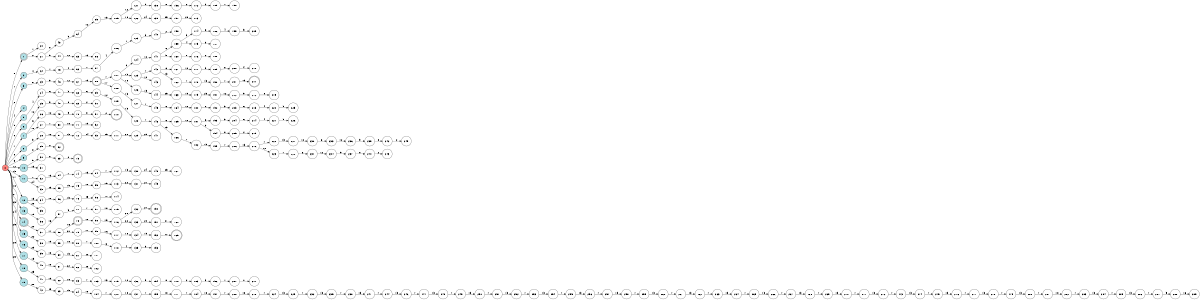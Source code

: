 digraph APTA {
__start0 [label="" shape="none"];

rankdir=LR;
size="8,5";

s0 [style="filled", color="black", fillcolor="#ff817b" shape="circle", label="0"];
s1 [style="rounded,filled", color="black", fillcolor="powderblue" shape="doublecircle", label="1"];
s2 [style="filled", color="black", fillcolor="powderblue" shape="circle", label="2"];
s3 [style="filled", color="black", fillcolor="powderblue" shape="circle", label="3"];
s4 [style="filled", color="black", fillcolor="powderblue" shape="circle", label="4"];
s5 [style="filled", color="black", fillcolor="powderblue" shape="circle", label="5"];
s6 [style="filled", color="black", fillcolor="powderblue" shape="circle", label="6"];
s7 [style="filled", color="black", fillcolor="powderblue" shape="circle", label="7"];
s8 [style="filled", color="black", fillcolor="powderblue" shape="circle", label="8"];
s9 [style="filled", color="black", fillcolor="powderblue" shape="circle", label="9"];
s10 [style="filled", color="black", fillcolor="powderblue" shape="circle", label="10"];
s11 [style="filled", color="black", fillcolor="powderblue" shape="circle", label="11"];
s12 [style="filled", color="black", fillcolor="powderblue" shape="circle", label="12"];
s13 [style="filled", color="black", fillcolor="powderblue" shape="circle", label="13"];
s14 [style="rounded,filled", color="black", fillcolor="powderblue" shape="doublecircle", label="14"];
s15 [style="filled", color="black", fillcolor="powderblue" shape="circle", label="15"];
s16 [style="filled", color="black", fillcolor="powderblue" shape="circle", label="16"];
s17 [style="filled", color="black", fillcolor="powderblue" shape="circle", label="17"];
s18 [style="filled", color="black", fillcolor="powderblue" shape="circle", label="18"];
s19 [style="filled", color="black", fillcolor="powderblue" shape="circle", label="19"];
s20 [style="filled", color="black", fillcolor="white" shape="circle", label="20"];
s21 [style="filled", color="black", fillcolor="white" shape="circle", label="21"];
s22 [style="filled", color="black", fillcolor="white" shape="circle", label="22"];
s23 [style="filled", color="black", fillcolor="white" shape="circle", label="23"];
s24 [style="filled", color="black", fillcolor="white" shape="circle", label="24"];
s25 [style="filled", color="black", fillcolor="white" shape="circle", label="25"];
s26 [style="filled", color="black", fillcolor="white" shape="circle", label="26"];
s27 [style="filled", color="black", fillcolor="white" shape="circle", label="27"];
s28 [style="filled", color="black", fillcolor="white" shape="circle", label="28"];
s29 [style="filled", color="black", fillcolor="white" shape="circle", label="29"];
s30 [style="filled", color="black", fillcolor="white" shape="circle", label="30"];
s31 [style="filled", color="black", fillcolor="white" shape="circle", label="31"];
s32 [style="filled", color="black", fillcolor="white" shape="circle", label="32"];
s33 [style="filled", color="black", fillcolor="white" shape="circle", label="33"];
s34 [style="filled", color="black", fillcolor="white" shape="circle", label="34"];
s35 [style="filled", color="black", fillcolor="white" shape="circle", label="35"];
s36 [style="filled", color="black", fillcolor="white" shape="circle", label="36"];
s37 [style="filled", color="black", fillcolor="white" shape="circle", label="37"];
s38 [style="filled", color="black", fillcolor="white" shape="circle", label="38"];
s39 [style="filled", color="black", fillcolor="white" shape="circle", label="39"];
s40 [style="filled", color="black", fillcolor="white" shape="circle", label="40"];
s41 [style="filled", color="black", fillcolor="white" shape="circle", label="41"];
s42 [style="filled", color="black", fillcolor="white" shape="circle", label="42"];
s43 [style="filled", color="black", fillcolor="white" shape="circle", label="43"];
s44 [style="filled", color="black", fillcolor="white" shape="circle", label="44"];
s45 [style="filled", color="black", fillcolor="white" shape="circle", label="45"];
s46 [style="filled", color="black", fillcolor="white" shape="circle", label="46"];
s47 [style="filled", color="black", fillcolor="white" shape="circle", label="47"];
s48 [style="filled", color="black", fillcolor="white" shape="circle", label="48"];
s49 [style="filled", color="black", fillcolor="white" shape="circle", label="49"];
s50 [style="filled", color="black", fillcolor="white" shape="circle", label="50"];
s51 [style="filled", color="black", fillcolor="white" shape="circle", label="51"];
s52 [style="rounded,filled", color="black", fillcolor="white" shape="doublecircle", label="52"];
s53 [style="filled", color="black", fillcolor="white" shape="circle", label="53"];
s54 [style="filled", color="black", fillcolor="white" shape="circle", label="54"];
s55 [style="filled", color="black", fillcolor="white" shape="circle", label="55"];
s56 [style="filled", color="black", fillcolor="white" shape="circle", label="56"];
s57 [style="filled", color="black", fillcolor="white" shape="circle", label="57"];
s58 [style="filled", color="black", fillcolor="white" shape="circle", label="58"];
s59 [style="filled", color="black", fillcolor="white" shape="circle", label="59"];
s60 [style="filled", color="black", fillcolor="white" shape="circle", label="60"];
s61 [style="filled", color="black", fillcolor="white" shape="circle", label="61"];
s62 [style="filled", color="black", fillcolor="white" shape="circle", label="62"];
s63 [style="filled", color="black", fillcolor="white" shape="circle", label="63"];
s64 [style="filled", color="black", fillcolor="white" shape="circle", label="64"];
s65 [style="filled", color="black", fillcolor="white" shape="circle", label="65"];
s66 [style="filled", color="black", fillcolor="white" shape="circle", label="66"];
s67 [style="filled", color="black", fillcolor="white" shape="circle", label="67"];
s68 [style="filled", color="black", fillcolor="white" shape="circle", label="68"];
s69 [style="filled", color="black", fillcolor="white" shape="circle", label="69"];
s70 [style="filled", color="black", fillcolor="white" shape="circle", label="70"];
s71 [style="filled", color="black", fillcolor="white" shape="circle", label="71"];
s72 [style="filled", color="black", fillcolor="white" shape="circle", label="72"];
s73 [style="rounded,filled", color="black", fillcolor="white" shape="doublecircle", label="73"];
s74 [style="filled", color="black", fillcolor="white" shape="circle", label="74"];
s75 [style="filled", color="black", fillcolor="white" shape="circle", label="75"];
s76 [style="filled", color="black", fillcolor="white" shape="circle", label="76"];
s77 [style="filled", color="black", fillcolor="white" shape="circle", label="77"];
s78 [style="rounded,filled", color="black", fillcolor="white" shape="doublecircle", label="78"];
s79 [style="filled", color="black", fillcolor="white" shape="circle", label="79"];
s80 [style="filled", color="black", fillcolor="white" shape="circle", label="80"];
s81 [style="filled", color="black", fillcolor="white" shape="circle", label="81"];
s82 [style="filled", color="black", fillcolor="white" shape="circle", label="82"];
s83 [style="filled", color="black", fillcolor="white" shape="circle", label="83"];
s84 [style="filled", color="black", fillcolor="white" shape="circle", label="84"];
s85 [style="filled", color="black", fillcolor="white" shape="circle", label="85"];
s86 [style="filled", color="black", fillcolor="white" shape="circle", label="86"];
s87 [style="filled", color="black", fillcolor="white" shape="circle", label="87"];
s88 [style="rounded,filled", color="black", fillcolor="white" shape="doublecircle", label="88"];
s89 [style="filled", color="black", fillcolor="white" shape="circle", label="89"];
s90 [style="filled", color="black", fillcolor="white" shape="circle", label="90"];
s91 [style="filled", color="black", fillcolor="white" shape="circle", label="91"];
s92 [style="filled", color="black", fillcolor="white" shape="circle", label="92"];
s93 [style="filled", color="black", fillcolor="white" shape="circle", label="93"];
s94 [style="filled", color="black", fillcolor="white" shape="circle", label="94"];
s95 [style="filled", color="black", fillcolor="white" shape="circle", label="95"];
s96 [style="filled", color="black", fillcolor="white" shape="circle", label="96"];
s97 [style="filled", color="black", fillcolor="white" shape="circle", label="97"];
s98 [style="filled", color="black", fillcolor="white" shape="circle", label="98"];
s99 [style="filled", color="black", fillcolor="white" shape="circle", label="99"];
s100 [style="filled", color="black", fillcolor="white" shape="circle", label="100"];
s101 [style="filled", color="black", fillcolor="white" shape="circle", label="101"];
s102 [style="filled", color="black", fillcolor="white" shape="circle", label="102"];
s103 [style="filled", color="black", fillcolor="white" shape="circle", label="103"];
s104 [style="filled", color="black", fillcolor="white" shape="circle", label="104"];
s105 [style="filled", color="black", fillcolor="white" shape="circle", label="105"];
s106 [style="filled", color="black", fillcolor="white" shape="circle", label="106"];
s107 [style="filled", color="black", fillcolor="white" shape="circle", label="107"];
s108 [style="filled", color="black", fillcolor="white" shape="circle", label="108"];
s109 [style="filled", color="black", fillcolor="white" shape="circle", label="109"];
s110 [style="rounded,filled", color="black", fillcolor="white" shape="doublecircle", label="110"];
s111 [style="filled", color="black", fillcolor="white" shape="circle", label="111"];
s112 [style="filled", color="black", fillcolor="white" shape="circle", label="112"];
s113 [style="filled", color="black", fillcolor="white" shape="circle", label="113"];
s114 [style="filled", color="black", fillcolor="white" shape="circle", label="114"];
s115 [style="filled", color="black", fillcolor="white" shape="circle", label="115"];
s116 [style="filled", color="black", fillcolor="white" shape="circle", label="116"];
s117 [style="filled", color="black", fillcolor="white" shape="circle", label="117"];
s118 [style="filled", color="black", fillcolor="white" shape="circle", label="118"];
s119 [style="filled", color="black", fillcolor="white" shape="circle", label="119"];
s120 [style="filled", color="black", fillcolor="white" shape="circle", label="120"];
s121 [style="filled", color="black", fillcolor="white" shape="circle", label="121"];
s122 [style="filled", color="black", fillcolor="white" shape="circle", label="122"];
s123 [style="filled", color="black", fillcolor="white" shape="circle", label="123"];
s124 [style="filled", color="black", fillcolor="white" shape="circle", label="124"];
s125 [style="filled", color="black", fillcolor="white" shape="circle", label="125"];
s126 [style="filled", color="black", fillcolor="white" shape="circle", label="126"];
s127 [style="filled", color="black", fillcolor="white" shape="circle", label="127"];
s128 [style="filled", color="black", fillcolor="white" shape="circle", label="128"];
s129 [style="filled", color="black", fillcolor="white" shape="circle", label="129"];
s130 [style="filled", color="black", fillcolor="white" shape="circle", label="130"];
s131 [style="filled", color="black", fillcolor="white" shape="circle", label="131"];
s132 [style="filled", color="black", fillcolor="white" shape="circle", label="132"];
s133 [style="filled", color="black", fillcolor="white" shape="circle", label="133"];
s134 [style="filled", color="black", fillcolor="white" shape="circle", label="134"];
s135 [style="filled", color="black", fillcolor="white" shape="circle", label="135"];
s136 [style="filled", color="black", fillcolor="white" shape="circle", label="136"];
s137 [style="filled", color="black", fillcolor="white" shape="circle", label="137"];
s138 [style="filled", color="black", fillcolor="white" shape="circle", label="138"];
s139 [style="filled", color="black", fillcolor="white" shape="circle", label="139"];
s140 [style="filled", color="black", fillcolor="white" shape="circle", label="140"];
s141 [style="filled", color="black", fillcolor="white" shape="circle", label="141"];
s142 [style="filled", color="black", fillcolor="white" shape="circle", label="142"];
s143 [style="filled", color="black", fillcolor="white" shape="circle", label="143"];
s144 [style="filled", color="black", fillcolor="white" shape="circle", label="144"];
s145 [style="filled", color="black", fillcolor="white" shape="circle", label="145"];
s146 [style="filled", color="black", fillcolor="white" shape="circle", label="146"];
s147 [style="filled", color="black", fillcolor="white" shape="circle", label="147"];
s148 [style="filled", color="black", fillcolor="white" shape="circle", label="148"];
s149 [style="filled", color="black", fillcolor="white" shape="circle", label="149"];
s150 [style="rounded,filled", color="black", fillcolor="white" shape="doublecircle", label="150"];
s151 [style="filled", color="black", fillcolor="white" shape="circle", label="151"];
s152 [style="filled", color="black", fillcolor="white" shape="circle", label="152"];
s153 [style="filled", color="black", fillcolor="white" shape="circle", label="153"];
s154 [style="filled", color="black", fillcolor="white" shape="circle", label="154"];
s155 [style="filled", color="black", fillcolor="white" shape="circle", label="155"];
s156 [style="filled", color="black", fillcolor="white" shape="circle", label="156"];
s157 [style="filled", color="black", fillcolor="white" shape="circle", label="157"];
s158 [style="filled", color="black", fillcolor="white" shape="circle", label="158"];
s159 [style="filled", color="black", fillcolor="white" shape="circle", label="159"];
s160 [style="filled", color="black", fillcolor="white" shape="circle", label="160"];
s161 [style="filled", color="black", fillcolor="white" shape="circle", label="161"];
s162 [style="filled", color="black", fillcolor="white" shape="circle", label="162"];
s163 [style="filled", color="black", fillcolor="white" shape="circle", label="163"];
s164 [style="filled", color="black", fillcolor="white" shape="circle", label="164"];
s165 [style="filled", color="black", fillcolor="white" shape="circle", label="165"];
s166 [style="filled", color="black", fillcolor="white" shape="circle", label="166"];
s167 [style="filled", color="black", fillcolor="white" shape="circle", label="167"];
s168 [style="filled", color="black", fillcolor="white" shape="circle", label="168"];
s169 [style="rounded,filled", color="black", fillcolor="white" shape="doublecircle", label="169"];
s170 [style="filled", color="black", fillcolor="white" shape="circle", label="170"];
s171 [style="filled", color="black", fillcolor="white" shape="circle", label="171"];
s172 [style="filled", color="black", fillcolor="white" shape="circle", label="172"];
s173 [style="filled", color="black", fillcolor="white" shape="circle", label="173"];
s174 [style="filled", color="black", fillcolor="white" shape="circle", label="174"];
s175 [style="filled", color="black", fillcolor="white" shape="circle", label="175"];
s176 [style="filled", color="black", fillcolor="white" shape="circle", label="176"];
s177 [style="filled", color="black", fillcolor="white" shape="circle", label="177"];
s178 [style="filled", color="black", fillcolor="white" shape="circle", label="178"];
s179 [style="filled", color="black", fillcolor="white" shape="circle", label="179"];
s180 [style="filled", color="black", fillcolor="white" shape="circle", label="180"];
s181 [style="filled", color="black", fillcolor="white" shape="circle", label="181"];
s182 [style="filled", color="black", fillcolor="white" shape="circle", label="182"];
s183 [style="filled", color="black", fillcolor="white" shape="circle", label="183"];
s184 [style="filled", color="black", fillcolor="white" shape="circle", label="184"];
s185 [style="filled", color="black", fillcolor="white" shape="circle", label="185"];
s186 [style="filled", color="black", fillcolor="white" shape="circle", label="186"];
s187 [style="filled", color="black", fillcolor="white" shape="circle", label="187"];
s188 [style="filled", color="black", fillcolor="white" shape="circle", label="188"];
s189 [style="filled", color="black", fillcolor="white" shape="circle", label="189"];
s190 [style="filled", color="black", fillcolor="white" shape="circle", label="190"];
s191 [style="filled", color="black", fillcolor="white" shape="circle", label="191"];
s192 [style="filled", color="black", fillcolor="white" shape="circle", label="192"];
s193 [style="filled", color="black", fillcolor="white" shape="circle", label="193"];
s194 [style="filled", color="black", fillcolor="white" shape="circle", label="194"];
s195 [style="filled", color="black", fillcolor="white" shape="circle", label="195"];
s196 [style="filled", color="black", fillcolor="white" shape="circle", label="196"];
s197 [style="filled", color="black", fillcolor="white" shape="circle", label="197"];
s198 [style="filled", color="black", fillcolor="white" shape="circle", label="198"];
s199 [style="filled", color="black", fillcolor="white" shape="circle", label="199"];
s200 [style="filled", color="black", fillcolor="white" shape="circle", label="200"];
s201 [style="filled", color="black", fillcolor="white" shape="circle", label="201"];
s202 [style="filled", color="black", fillcolor="white" shape="circle", label="202"];
s203 [style="filled", color="black", fillcolor="white" shape="circle", label="203"];
s204 [style="filled", color="black", fillcolor="white" shape="circle", label="204"];
s205 [style="filled", color="black", fillcolor="white" shape="circle", label="205"];
s206 [style="filled", color="black", fillcolor="white" shape="circle", label="206"];
s207 [style="filled", color="black", fillcolor="white" shape="circle", label="207"];
s208 [style="filled", color="black", fillcolor="white" shape="circle", label="208"];
s209 [style="filled", color="black", fillcolor="white" shape="circle", label="209"];
s210 [style="filled", color="black", fillcolor="white" shape="circle", label="210"];
s211 [style="rounded,filled", color="black", fillcolor="white" shape="doublecircle", label="211"];
s212 [style="filled", color="black", fillcolor="white" shape="circle", label="212"];
s213 [style="filled", color="black", fillcolor="white" shape="circle", label="213"];
s214 [style="filled", color="black", fillcolor="white" shape="circle", label="214"];
s215 [style="filled", color="black", fillcolor="white" shape="circle", label="215"];
s216 [style="filled", color="black", fillcolor="white" shape="circle", label="216"];
s217 [style="filled", color="black", fillcolor="white" shape="circle", label="217"];
s218 [style="filled", color="black", fillcolor="white" shape="circle", label="218"];
s219 [style="filled", color="black", fillcolor="white" shape="circle", label="219"];
s220 [style="filled", color="black", fillcolor="white" shape="circle", label="220"];
s221 [style="filled", color="black", fillcolor="white" shape="circle", label="221"];
s222 [style="filled", color="black", fillcolor="white" shape="circle", label="222"];
s223 [style="filled", color="black", fillcolor="white" shape="circle", label="223"];
s224 [style="filled", color="black", fillcolor="white" shape="circle", label="224"];
s225 [style="filled", color="black", fillcolor="white" shape="circle", label="225"];
s226 [style="filled", color="black", fillcolor="white" shape="circle", label="226"];
s227 [style="filled", color="black", fillcolor="white" shape="circle", label="227"];
s228 [style="filled", color="black", fillcolor="white" shape="circle", label="228"];
s229 [style="filled", color="black", fillcolor="white" shape="circle", label="229"];
s230 [style="filled", color="black", fillcolor="white" shape="circle", label="230"];
s231 [style="filled", color="black", fillcolor="white" shape="circle", label="231"];
s232 [style="filled", color="black", fillcolor="white" shape="circle", label="232"];
s233 [style="filled", color="black", fillcolor="white" shape="circle", label="233"];
s234 [style="filled", color="black", fillcolor="white" shape="circle", label="234"];
s235 [style="filled", color="black", fillcolor="white" shape="circle", label="235"];
s236 [style="filled", color="black", fillcolor="white" shape="circle", label="236"];
s237 [style="filled", color="black", fillcolor="white" shape="circle", label="237"];
s238 [style="filled", color="black", fillcolor="white" shape="circle", label="238"];
s239 [style="filled", color="black", fillcolor="white" shape="circle", label="239"];
s240 [style="filled", color="black", fillcolor="white" shape="circle", label="240"];
s241 [style="filled", color="black", fillcolor="white" shape="circle", label="241"];
s242 [style="filled", color="black", fillcolor="white" shape="circle", label="242"];
s243 [style="filled", color="black", fillcolor="white" shape="circle", label="243"];
s244 [style="filled", color="black", fillcolor="white" shape="circle", label="244"];
s245 [style="filled", color="black", fillcolor="white" shape="circle", label="245"];
s246 [style="filled", color="black", fillcolor="white" shape="circle", label="246"];
s247 [style="filled", color="black", fillcolor="white" shape="circle", label="247"];
s248 [style="filled", color="black", fillcolor="white" shape="circle", label="248"];
s249 [style="filled", color="black", fillcolor="white" shape="circle", label="249"];
s250 [style="filled", color="black", fillcolor="white" shape="circle", label="250"];
s251 [style="filled", color="black", fillcolor="white" shape="circle", label="251"];
s252 [style="filled", color="black", fillcolor="white" shape="circle", label="252"];
s253 [style="filled", color="black", fillcolor="white" shape="circle", label="253"];
s254 [style="filled", color="black", fillcolor="white" shape="circle", label="254"];
s255 [style="filled", color="black", fillcolor="white" shape="circle", label="255"];
s256 [style="filled", color="black", fillcolor="white" shape="circle", label="256"];
s257 [style="filled", color="black", fillcolor="white" shape="circle", label="257"];
s258 [style="filled", color="black", fillcolor="white" shape="circle", label="258"];
s259 [style="filled", color="black", fillcolor="white" shape="circle", label="259"];
s260 [style="filled", color="black", fillcolor="white" shape="circle", label="260"];
s261 [style="filled", color="black", fillcolor="white" shape="circle", label="261"];
s262 [style="filled", color="black", fillcolor="white" shape="circle", label="262"];
s263 [style="filled", color="black", fillcolor="white" shape="circle", label="263"];
s264 [style="filled", color="black", fillcolor="white" shape="circle", label="264"];
s265 [style="filled", color="black", fillcolor="white" shape="circle", label="265"];
s266 [style="filled", color="black", fillcolor="white" shape="circle", label="266"];
s267 [style="filled", color="black", fillcolor="white" shape="circle", label="267"];
s268 [style="filled", color="black", fillcolor="white" shape="circle", label="268"];
s269 [style="filled", color="black", fillcolor="white" shape="circle", label="269"];
s270 [style="filled", color="black", fillcolor="white" shape="circle", label="270"];
s271 [style="filled", color="black", fillcolor="white" shape="circle", label="271"];
s272 [style="filled", color="black", fillcolor="white" shape="circle", label="272"];
s273 [style="filled", color="black", fillcolor="white" shape="circle", label="273"];
s274 [style="filled", color="black", fillcolor="white" shape="circle", label="274"];
s275 [style="filled", color="black", fillcolor="white" shape="circle", label="275"];
s276 [style="filled", color="black", fillcolor="white" shape="circle", label="276"];
s277 [style="filled", color="black", fillcolor="white" shape="circle", label="277"];
s278 [style="filled", color="black", fillcolor="white" shape="circle", label="278"];
s279 [style="filled", color="black", fillcolor="white" shape="circle", label="279"];
s280 [style="filled", color="black", fillcolor="white" shape="circle", label="280"];
s281 [style="filled", color="black", fillcolor="white" shape="circle", label="281"];
s282 [style="filled", color="black", fillcolor="white" shape="circle", label="282"];
s283 [style="filled", color="black", fillcolor="white" shape="circle", label="283"];
s284 [style="filled", color="black", fillcolor="white" shape="circle", label="284"];
s285 [style="filled", color="black", fillcolor="white" shape="circle", label="285"];
s286 [style="filled", color="black", fillcolor="white" shape="circle", label="286"];
s287 [style="filled", color="black", fillcolor="white" shape="circle", label="287"];
s288 [style="filled", color="black", fillcolor="white" shape="circle", label="288"];
s289 [style="filled", color="black", fillcolor="white" shape="circle", label="289"];
s0 -> s1 [label="0"];
s0 -> s2 [label="1"];
s0 -> s3 [label="2"];
s0 -> s4 [label="4"];
s0 -> s5 [label="5"];
s0 -> s6 [label="6"];
s0 -> s7 [label="7"];
s0 -> s8 [label="8"];
s0 -> s9 [label="9"];
s0 -> s10 [label="12"];
s0 -> s11 [label="13"];
s0 -> s12 [label="17"];
s0 -> s13 [label="18"];
s0 -> s14 [label="21"];
s0 -> s15 [label="23"];
s0 -> s16 [label="24"];
s0 -> s17 [label="25"];
s0 -> s18 [label="28"];
s0 -> s19 [label="29"];
s1 -> s20 [label="1"];
s1 -> s21 [label="2"];
s2 -> s22 [label="4"];
s3 -> s23 [label="8"];
s5 -> s24 [label="4"];
s6 -> s25 [label="12"];
s7 -> s26 [label="6"];
s7 -> s27 [label="18"];
s8 -> s28 [label="9"];
s9 -> s29 [label="8"];
s10 -> s30 [label="9"];
s10 -> s31 [label="13"];
s11 -> s32 [label="7"];
s11 -> s33 [label="24"];
s12 -> s34 [label="19"];
s12 -> s35 [label="28"];
s13 -> s36 [label="19"];
s14 -> s37 [label="20"];
s15 -> s38 [label="22"];
s16 -> s39 [label="25"];
s17 -> s40 [label="19"];
s18 -> s41 [label="25"];
s19 -> s42 [label="28"];
s21 -> s43 [label="8"];
s21 -> s44 [label="9"];
s22 -> s45 [label="1"];
s23 -> s46 [label="9"];
s24 -> s47 [label="6"];
s25 -> s48 [label="9"];
s26 -> s49 [label="12"];
s27 -> s50 [label="7"];
s28 -> s51 [label="12"];
s29 -> s52 [label="2"];
s30 -> s53 [label="8"];
s32 -> s54 [label="13"];
s33 -> s55 [label="25"];
s34 -> s56 [label="18"];
s37 -> s57 [label="16"];
s37 -> s58 [label="17"];
s38 -> s59 [label="19"];
s39 -> s60 [label="18"];
s40 -> s61 [label="18"];
s41 -> s62 [label="19"];
s42 -> s63 [label="25"];
s43 -> s64 [label="9"];
s44 -> s65 [label="12"];
s45 -> s66 [label="4"];
s46 -> s67 [label="12"];
s47 -> s68 [label="3"];
s48 -> s69 [label="8"];
s49 -> s70 [label="9"];
s50 -> s71 [label="18"];
s51 -> s72 [label="13"];
s53 -> s73 [label="2"];
s54 -> s74 [label="7"];
s55 -> s75 [label="19"];
s56 -> s76 [label="19"];
s57 -> s77 [label="5"];
s58 -> s78 [label="16"];
s58 -> s79 [label="20"];
s59 -> s80 [label="18"];
s60 -> s81 [label="19"];
s61 -> s82 [label="22"];
s62 -> s83 [label="18"];
s63 -> s84 [label="19"];
s64 -> s85 [label="12"];
s65 -> s86 [label="13"];
s66 -> s87 [label="1"];
s67 -> s88 [label="13"];
s68 -> s89 [label="6"];
s69 -> s90 [label="2"];
s70 -> s91 [label="8"];
s71 -> s92 [label="19"];
s72 -> s93 [label="24"];
s74 -> s94 [label="13"];
s75 -> s95 [label="18"];
s76 -> s96 [label="25"];
s77 -> s97 [label="7"];
s78 -> s98 [label="18"];
s79 -> s99 [label="17"];
s80 -> s100 [label="7"];
s81 -> s101 [label="20"];
s82 -> s102 [label="28"];
s83 -> s103 [label="7"];
s84 -> s104 [label="18"];
s85 -> s105 [label="13"];
s87 -> s106 [label="4"];
s88 -> s107 [label="7"];
s88 -> s108 [label="17"];
s89 -> s109 [label="12"];
s91 -> s110 [label="2"];
s93 -> s111 [label="25"];
s94 -> s112 [label="7"];
s95 -> s113 [label="19"];
s96 -> s114 [label="28"];
s97 -> s115 [label="18"];
s98 -> s116 [label="19"];
s99 -> s117 [label="16"];
s100 -> s118 [label="6"];
s103 -> s119 [label="13"];
s104 -> s120 [label="7"];
s105 -> s121 [label="12"];
s105 -> s122 [label="18"];
s106 -> s123 [label="1"];
s107 -> s124 [label="6"];
s107 -> s125 [label="13"];
s107 -> s126 [label="18"];
s108 -> s127 [label="13"];
s109 -> s128 [label="13"];
s111 -> s129 [label="28"];
s112 -> s130 [label="13"];
s113 -> s131 [label="22"];
s116 -> s132 [label="20"];
s116 -> s133 [label="22"];
s117 -> s134 [label="18"];
s118 -> s135 [label="4"];
s119 -> s136 [label="12"];
s120 -> s137 [label="18"];
s121 -> s138 [label="9"];
s122 -> s139 [label="24"];
s123 -> s140 [label="3"];
s124 -> s141 [label="12"];
s125 -> s142 [label="7"];
s125 -> s143 [label="12"];
s126 -> s144 [label="19"];
s127 -> s145 [label="7"];
s128 -> s146 [label="7"];
s129 -> s147 [label="29"];
s130 -> s148 [label="24"];
s131 -> s149 [label="21"];
s132 -> s150 [label="21"];
s133 -> s151 [label="20"];
s134 -> s152 [label="19"];
s135 -> s153 [label="5"];
s136 -> s154 [label="9"];
s137 -> s155 [label="7"];
s138 -> s156 [label="8"];
s139 -> s157 [label="25"];
s140 -> s158 [label="2"];
s141 -> s159 [label="6"];
s141 -> s160 [label="9"];
s142 -> s161 [label="6"];
s142 -> s162 [label="13"];
s144 -> s163 [label="25"];
s145 -> s164 [label="6"];
s146 -> s165 [label="6"];
s146 -> s166 [label="13"];
s148 -> s167 [label="25"];
s151 -> s168 [label="21"];
s152 -> s169 [label="22"];
s154 -> s170 [label="8"];
s155 -> s171 [label="18"];
s156 -> s172 [label="2"];
s157 -> s173 [label="28"];
s159 -> s174 [label="3"];
s159 -> s175 [label="4"];
s160 -> s176 [label="8"];
s161 -> s177 [label="12"];
s162 -> s178 [label="7"];
s163 -> s179 [label="19"];
s164 -> s180 [label="12"];
s165 -> s181 [label="12"];
s166 -> s182 [label="7"];
s170 -> s183 [label="2"];
s171 -> s184 [label="7"];
s172 -> s185 [label="3"];
s174 -> s186 [label="6"];
s175 -> s187 [label="5"];
s176 -> s188 [label="2"];
s177 -> s189 [label="9"];
s178 -> s190 [label="13"];
s179 -> s191 [label="25"];
s180 -> s192 [label="6"];
s181 -> s193 [label="6"];
s181 -> s194 [label="9"];
s182 -> s195 [label="13"];
s183 -> s196 [label="3"];
s184 -> s197 [label="18"];
s185 -> s198 [label="1"];
s186 -> s199 [label="4"];
s189 -> s200 [label="8"];
s190 -> s201 [label="7"];
s191 -> s202 [label="12"];
s192 -> s203 [label="3"];
s193 -> s204 [label="3"];
s194 -> s205 [label="8"];
s195 -> s206 [label="7"];
s196 -> s207 [label="1"];
s197 -> s208 [label="7"];
s199 -> s209 [label="5"];
s200 -> s210 [label="2"];
s201 -> s211 [label="13"];
s202 -> s212 [label="9"];
s203 -> s213 [label="6"];
s204 -> s214 [label="6"];
s205 -> s215 [label="2"];
s206 -> s216 [label="13"];
s207 -> s217 [label="0"];
s208 -> s218 [label="18"];
s212 -> s219 [label="8"];
s213 -> s220 [label="4"];
s214 -> s221 [label="4"];
s216 -> s222 [label="7"];
s216 -> s223 [label="12"];
s218 -> s224 [label="7"];
s220 -> s225 [label="5"];
s221 -> s226 [label="5"];
s222 -> s227 [label="13"];
s223 -> s228 [label="7"];
s224 -> s229 [label="13"];
s227 -> s230 [label="12"];
s228 -> s231 [label="6"];
s229 -> s232 [label="7"];
s230 -> s233 [label="6"];
s231 -> s234 [label="12"];
s232 -> s235 [label="13"];
s233 -> s236 [label="12"];
s234 -> s237 [label="9"];
s235 -> s238 [label="7"];
s236 -> s239 [label="9"];
s237 -> s240 [label="8"];
s238 -> s241 [label="13"];
s239 -> s242 [label="8"];
s240 -> s243 [label="2"];
s241 -> s244 [label="7"];
s242 -> s245 [label="2"];
s244 -> s246 [label="13"];
s246 -> s247 [label="7"];
s247 -> s248 [label="13"];
s248 -> s249 [label="7"];
s249 -> s250 [label="13"];
s250 -> s251 [label="7"];
s251 -> s252 [label="13"];
s252 -> s253 [label="7"];
s253 -> s254 [label="13"];
s254 -> s255 [label="7"];
s255 -> s256 [label="13"];
s256 -> s257 [label="7"];
s257 -> s258 [label="13"];
s258 -> s259 [label="7"];
s259 -> s260 [label="13"];
s260 -> s261 [label="7"];
s261 -> s262 [label="13"];
s262 -> s263 [label="7"];
s263 -> s264 [label="13"];
s264 -> s265 [label="7"];
s265 -> s266 [label="13"];
s266 -> s267 [label="7"];
s267 -> s268 [label="13"];
s268 -> s269 [label="7"];
s269 -> s270 [label="13"];
s270 -> s271 [label="7"];
s271 -> s272 [label="13"];
s272 -> s273 [label="7"];
s273 -> s274 [label="13"];
s274 -> s275 [label="7"];
s275 -> s276 [label="13"];
s276 -> s277 [label="7"];
s277 -> s278 [label="13"];
s278 -> s279 [label="7"];
s279 -> s280 [label="13"];
s280 -> s281 [label="7"];
s281 -> s282 [label="18"];
s282 -> s283 [label="7"];
s283 -> s284 [label="13"];
s284 -> s285 [label="7"];
s285 -> s286 [label="13"];
s286 -> s287 [label="7"];
s287 -> s288 [label="5"];
s288 -> s289 [label="16"];

}